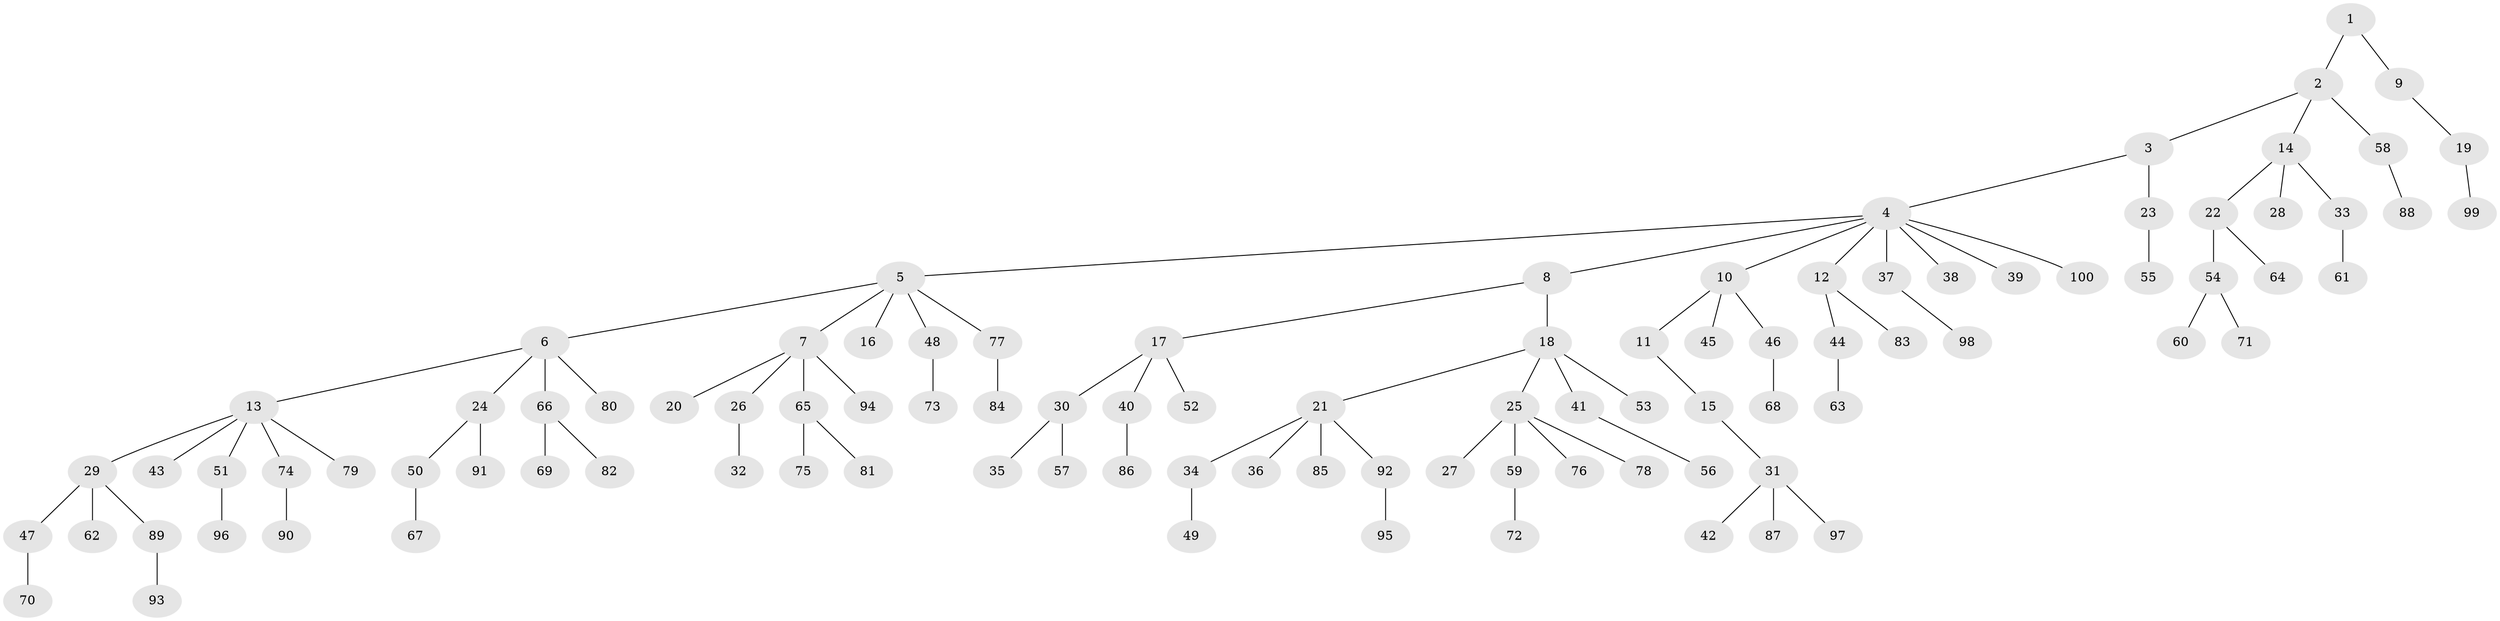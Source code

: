 // Generated by graph-tools (version 1.1) at 2025/38/02/21/25 10:38:55]
// undirected, 100 vertices, 99 edges
graph export_dot {
graph [start="1"]
  node [color=gray90,style=filled];
  1;
  2;
  3;
  4;
  5;
  6;
  7;
  8;
  9;
  10;
  11;
  12;
  13;
  14;
  15;
  16;
  17;
  18;
  19;
  20;
  21;
  22;
  23;
  24;
  25;
  26;
  27;
  28;
  29;
  30;
  31;
  32;
  33;
  34;
  35;
  36;
  37;
  38;
  39;
  40;
  41;
  42;
  43;
  44;
  45;
  46;
  47;
  48;
  49;
  50;
  51;
  52;
  53;
  54;
  55;
  56;
  57;
  58;
  59;
  60;
  61;
  62;
  63;
  64;
  65;
  66;
  67;
  68;
  69;
  70;
  71;
  72;
  73;
  74;
  75;
  76;
  77;
  78;
  79;
  80;
  81;
  82;
  83;
  84;
  85;
  86;
  87;
  88;
  89;
  90;
  91;
  92;
  93;
  94;
  95;
  96;
  97;
  98;
  99;
  100;
  1 -- 2;
  1 -- 9;
  2 -- 3;
  2 -- 14;
  2 -- 58;
  3 -- 4;
  3 -- 23;
  4 -- 5;
  4 -- 8;
  4 -- 10;
  4 -- 12;
  4 -- 37;
  4 -- 38;
  4 -- 39;
  4 -- 100;
  5 -- 6;
  5 -- 7;
  5 -- 16;
  5 -- 48;
  5 -- 77;
  6 -- 13;
  6 -- 24;
  6 -- 66;
  6 -- 80;
  7 -- 20;
  7 -- 26;
  7 -- 65;
  7 -- 94;
  8 -- 17;
  8 -- 18;
  9 -- 19;
  10 -- 11;
  10 -- 45;
  10 -- 46;
  11 -- 15;
  12 -- 44;
  12 -- 83;
  13 -- 29;
  13 -- 43;
  13 -- 51;
  13 -- 74;
  13 -- 79;
  14 -- 22;
  14 -- 28;
  14 -- 33;
  15 -- 31;
  17 -- 30;
  17 -- 40;
  17 -- 52;
  18 -- 21;
  18 -- 25;
  18 -- 41;
  18 -- 53;
  19 -- 99;
  21 -- 34;
  21 -- 36;
  21 -- 85;
  21 -- 92;
  22 -- 54;
  22 -- 64;
  23 -- 55;
  24 -- 50;
  24 -- 91;
  25 -- 27;
  25 -- 59;
  25 -- 76;
  25 -- 78;
  26 -- 32;
  29 -- 47;
  29 -- 62;
  29 -- 89;
  30 -- 35;
  30 -- 57;
  31 -- 42;
  31 -- 87;
  31 -- 97;
  33 -- 61;
  34 -- 49;
  37 -- 98;
  40 -- 86;
  41 -- 56;
  44 -- 63;
  46 -- 68;
  47 -- 70;
  48 -- 73;
  50 -- 67;
  51 -- 96;
  54 -- 60;
  54 -- 71;
  58 -- 88;
  59 -- 72;
  65 -- 75;
  65 -- 81;
  66 -- 69;
  66 -- 82;
  74 -- 90;
  77 -- 84;
  89 -- 93;
  92 -- 95;
}
